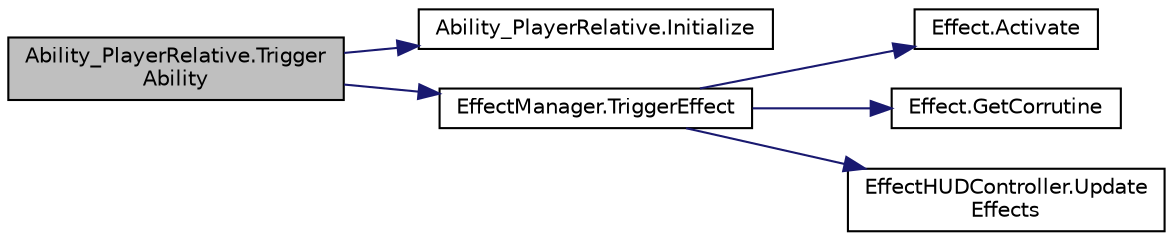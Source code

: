 digraph "Ability_PlayerRelative.TriggerAbility"
{
 // INTERACTIVE_SVG=YES
 // LATEX_PDF_SIZE
  bgcolor="transparent";
  edge [fontname="Helvetica",fontsize="10",labelfontname="Helvetica",labelfontsize="10"];
  node [fontname="Helvetica",fontsize="10",shape=record];
  rankdir="LR";
  Node1 [label="Ability_PlayerRelative.Trigger\lAbility",height=0.2,width=0.4,color="black", fillcolor="grey75", style="filled", fontcolor="black",tooltip=" "];
  Node1 -> Node2 [color="midnightblue",fontsize="10",style="solid",fontname="Helvetica"];
  Node2 [label="Ability_PlayerRelative.Initialize",height=0.2,width=0.4,color="black",URL="$class_ability___player_relative.html#a7d92a8ec1e6591b4052b232a02a34cd3",tooltip=" "];
  Node1 -> Node3 [color="midnightblue",fontsize="10",style="solid",fontname="Helvetica"];
  Node3 [label="EffectManager.TriggerEffect",height=0.2,width=0.4,color="black",URL="$class_effect_manager.html#a921aed9a2553637cdd387d3075150709",tooltip="Starts an Effect to the entity who has this EffectManager."];
  Node3 -> Node4 [color="midnightblue",fontsize="10",style="solid",fontname="Helvetica"];
  Node4 [label="Effect.Activate",height=0.2,width=0.4,color="black",URL="$class_effect.html#ad48818ca38f71bb7d5e844bd220ffce0",tooltip=" "];
  Node3 -> Node5 [color="midnightblue",fontsize="10",style="solid",fontname="Helvetica"];
  Node5 [label="Effect.GetCorrutine",height=0.2,width=0.4,color="black",URL="$class_effect.html#a280600ca7907b4f73d355e6a62a7040c",tooltip=" "];
  Node3 -> Node6 [color="midnightblue",fontsize="10",style="solid",fontname="Helvetica"];
  Node6 [label="EffectHUDController.Update\lEffects",height=0.2,width=0.4,color="black",URL="$class_effect_h_u_d_controller.html#a5d2dd46778d538fb1474624fd083818b",tooltip=" "];
}
